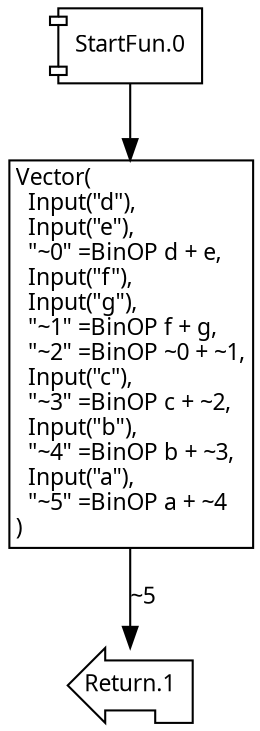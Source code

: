 digraph Program_ {
graph [fontname = "Monaco", fontsize = 12, ranksep = 0.5];
node [shape = box, fontname = "Monaco", fontsize = 11; colorscheme = pastel19];
edge [fontname = "Monaco", fontsize = 11; colorscheme = pastel19];
Jump0[label = "StartFun.0"; shape = component];
Jump0 -> Block0;
Jump1[label = "Return.1"; shape = lpromoter];
Block0 -> Jump1 [label="~5"];
Block0 [shape = plain; label = <
<table border="0" cellborder="1" cellspacing="0">
  <tr><td align="left" balign="left" valign="top">Vector(<br />  Input(&quot;d&quot;),<br />  Input(&quot;e&quot;),<br />  &quot;~0&quot; =BinOP d + e,<br />  Input(&quot;f&quot;),<br />  Input(&quot;g&quot;),<br />  &quot;~1&quot; =BinOP f + g,<br />  &quot;~2&quot; =BinOP ~0 + ~1,<br />  Input(&quot;c&quot;),<br />  &quot;~3&quot; =BinOP c + ~2,<br />  Input(&quot;b&quot;),<br />  &quot;~4&quot; =BinOP b + ~3,<br />  Input(&quot;a&quot;),<br />  &quot;~5&quot; =BinOP a + ~4<br />)</td></tr>
</table>
>];}
